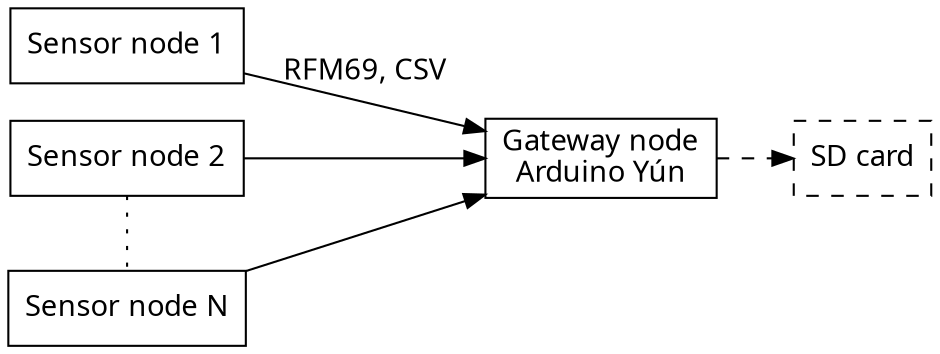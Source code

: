 // Synopsis of Open Hive RFM69 sensor node
digraph open_hive_rfm69_sensor_firmware_synopsis {

    // Options
    rankdir=LR;
    ranksep=0.5;

    // Style
    //graph [splines=ortho];
    node [pin=true, shape="box", fontname="Verdana"];
    edge [fontname="Verdana"];

    // Graph nodes represent hardware node units
    "sensor-1"      [label="Sensor node 1"];
    "sensor-2"      [label="Sensor node 2"];
    "sensor-N"      [label="Sensor node N"];
    "gateway"       [label="Gateway node\nArduino Yún"];
    "sd"            [label="SD card", style=dashed];

    // Graph edges represent radio families and
    // protocols spoken between node units.
    "sensor-1"      -> "gateway"        [label="RFM69, CSV"];
    "sensor-2"      -> "gateway";
    "sensor-N"      -> "gateway";
    "gateway"       -> "sd"             [style=dashed];

    // Draw a dotted line between sensor-2
    // and sensor-N, but retain node positions.
    "sensor-2"      -> "sensor-N"       [dir=none, style=dotted];
    {rank=same; "sensor-1"; "sensor-2"; "sensor-N" };

}
